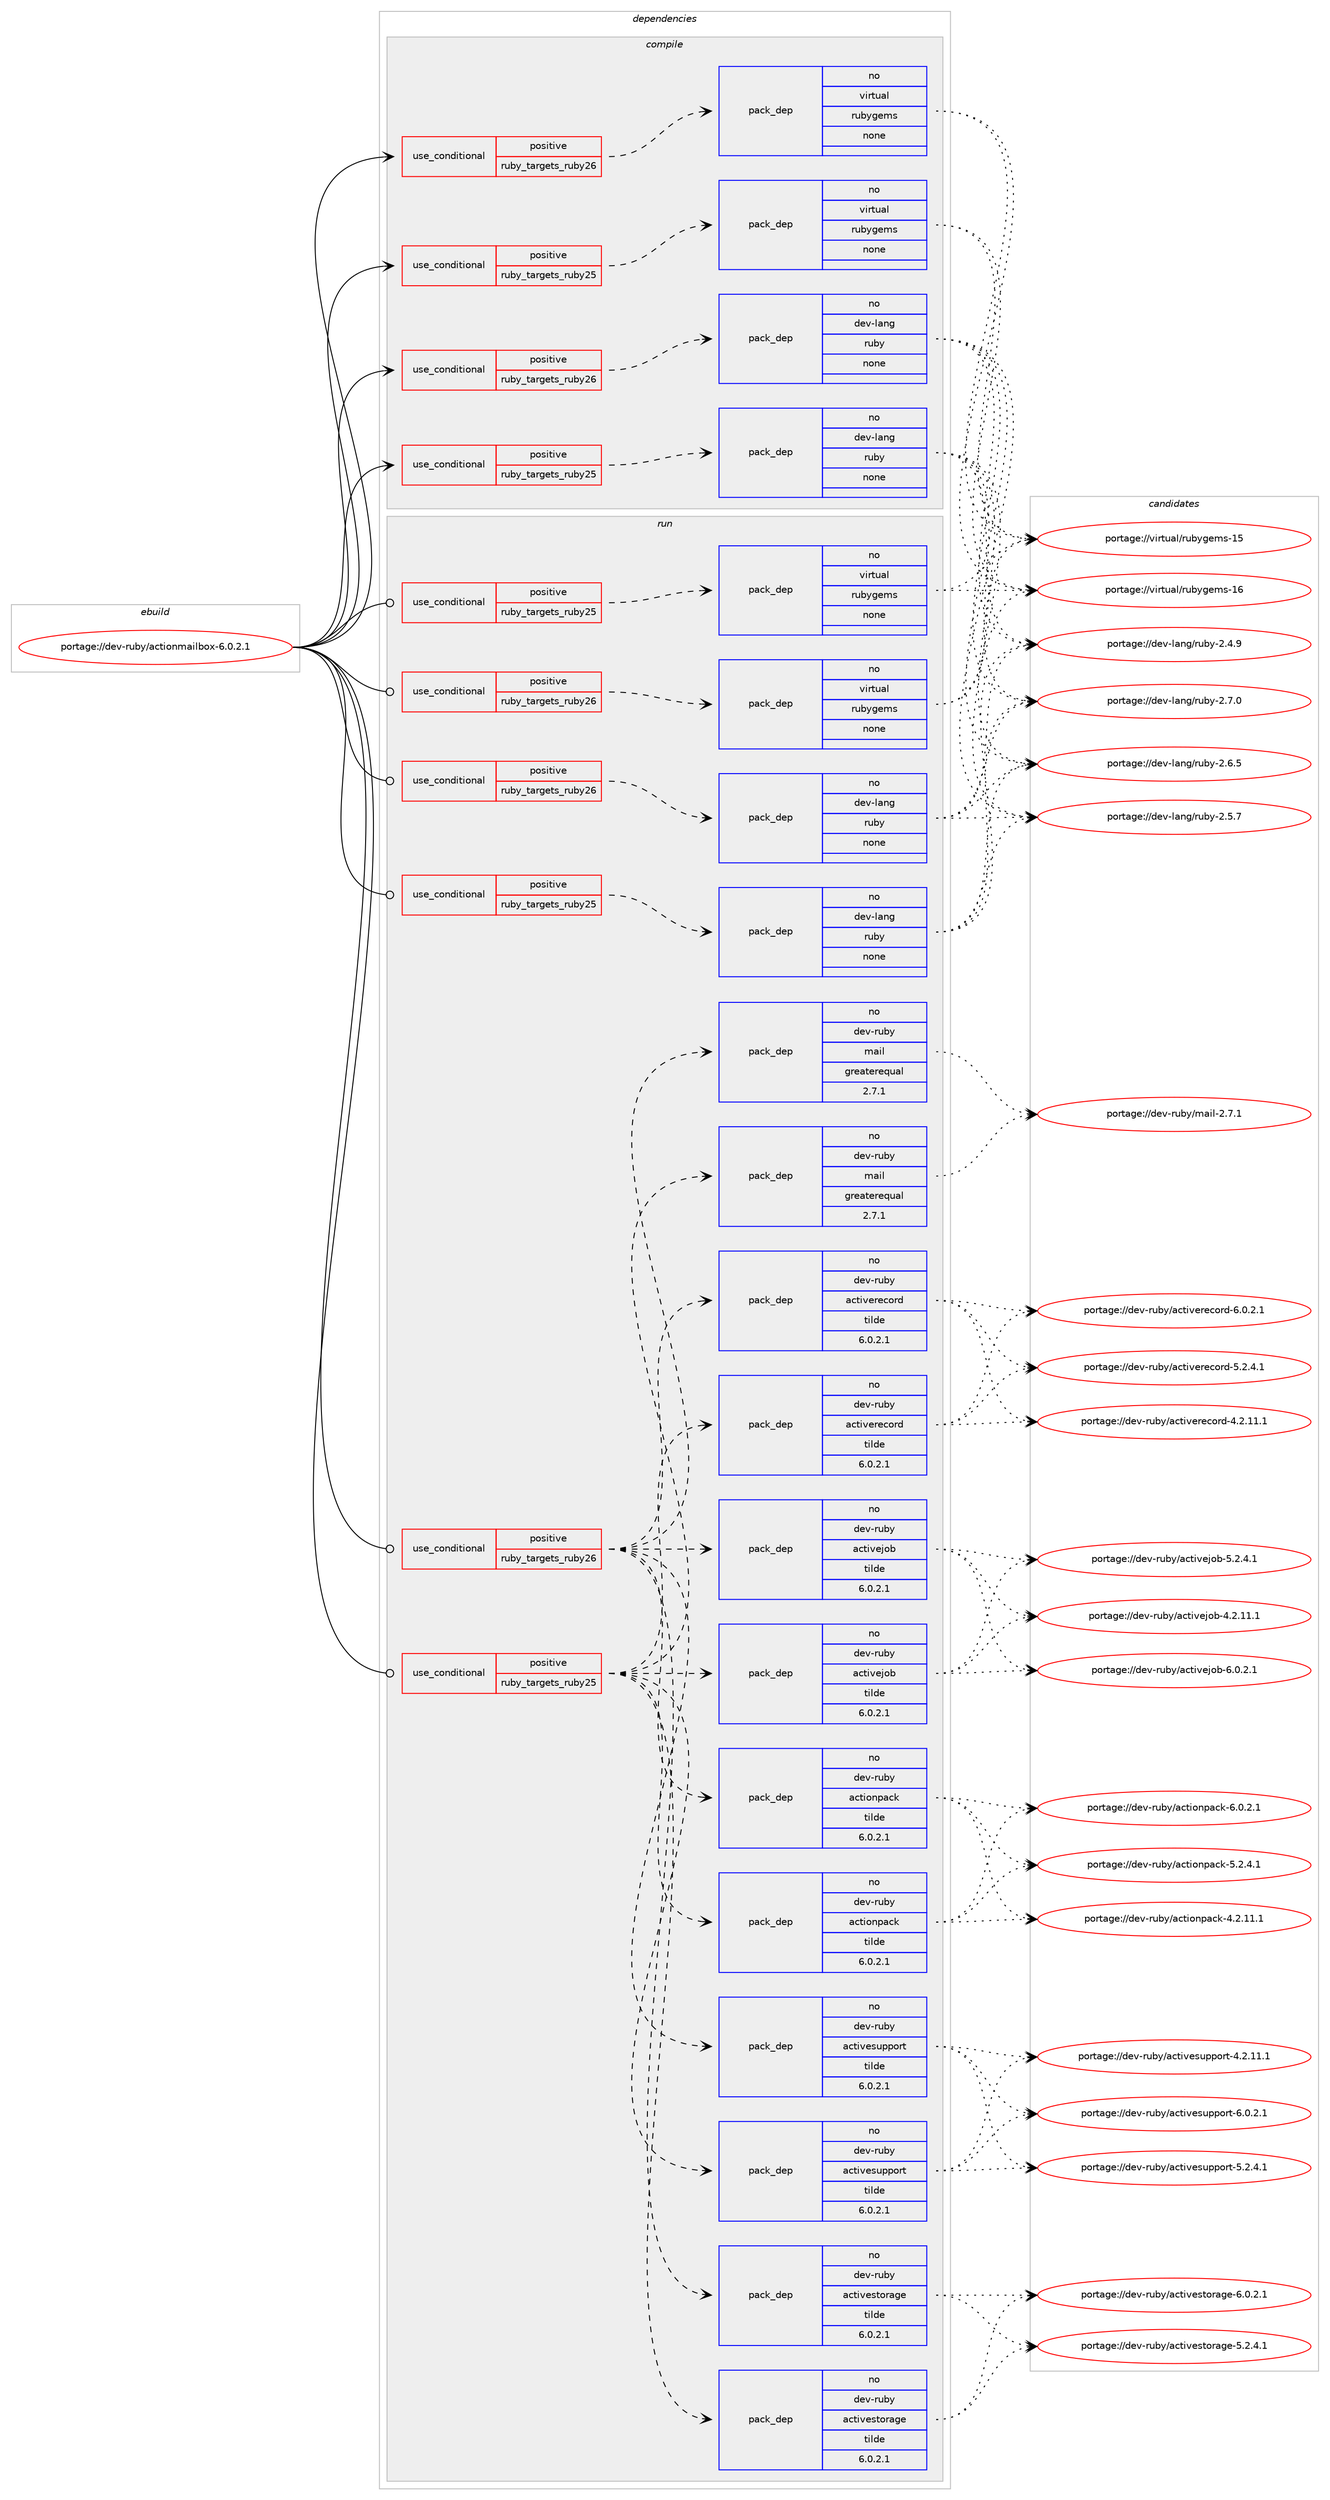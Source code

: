 digraph prolog {

# *************
# Graph options
# *************

newrank=true;
concentrate=true;
compound=true;
graph [rankdir=LR,fontname=Helvetica,fontsize=10,ranksep=1.5];#, ranksep=2.5, nodesep=0.2];
edge  [arrowhead=vee];
node  [fontname=Helvetica,fontsize=10];

# **********
# The ebuild
# **********

subgraph cluster_leftcol {
color=gray;
rank=same;
label=<<i>ebuild</i>>;
id [label="portage://dev-ruby/actionmailbox-6.0.2.1", color=red, width=4, href="../dev-ruby/actionmailbox-6.0.2.1.svg"];
}

# ****************
# The dependencies
# ****************

subgraph cluster_midcol {
color=gray;
label=<<i>dependencies</i>>;
subgraph cluster_compile {
fillcolor="#eeeeee";
style=filled;
label=<<i>compile</i>>;
subgraph cond94965 {
dependency371343 [label=<<TABLE BORDER="0" CELLBORDER="1" CELLSPACING="0" CELLPADDING="4"><TR><TD ROWSPAN="3" CELLPADDING="10">use_conditional</TD></TR><TR><TD>positive</TD></TR><TR><TD>ruby_targets_ruby25</TD></TR></TABLE>>, shape=none, color=red];
subgraph pack271525 {
dependency371344 [label=<<TABLE BORDER="0" CELLBORDER="1" CELLSPACING="0" CELLPADDING="4" WIDTH="220"><TR><TD ROWSPAN="6" CELLPADDING="30">pack_dep</TD></TR><TR><TD WIDTH="110">no</TD></TR><TR><TD>dev-lang</TD></TR><TR><TD>ruby</TD></TR><TR><TD>none</TD></TR><TR><TD></TD></TR></TABLE>>, shape=none, color=blue];
}
dependency371343:e -> dependency371344:w [weight=20,style="dashed",arrowhead="vee"];
}
id:e -> dependency371343:w [weight=20,style="solid",arrowhead="vee"];
subgraph cond94966 {
dependency371345 [label=<<TABLE BORDER="0" CELLBORDER="1" CELLSPACING="0" CELLPADDING="4"><TR><TD ROWSPAN="3" CELLPADDING="10">use_conditional</TD></TR><TR><TD>positive</TD></TR><TR><TD>ruby_targets_ruby25</TD></TR></TABLE>>, shape=none, color=red];
subgraph pack271526 {
dependency371346 [label=<<TABLE BORDER="0" CELLBORDER="1" CELLSPACING="0" CELLPADDING="4" WIDTH="220"><TR><TD ROWSPAN="6" CELLPADDING="30">pack_dep</TD></TR><TR><TD WIDTH="110">no</TD></TR><TR><TD>virtual</TD></TR><TR><TD>rubygems</TD></TR><TR><TD>none</TD></TR><TR><TD></TD></TR></TABLE>>, shape=none, color=blue];
}
dependency371345:e -> dependency371346:w [weight=20,style="dashed",arrowhead="vee"];
}
id:e -> dependency371345:w [weight=20,style="solid",arrowhead="vee"];
subgraph cond94967 {
dependency371347 [label=<<TABLE BORDER="0" CELLBORDER="1" CELLSPACING="0" CELLPADDING="4"><TR><TD ROWSPAN="3" CELLPADDING="10">use_conditional</TD></TR><TR><TD>positive</TD></TR><TR><TD>ruby_targets_ruby26</TD></TR></TABLE>>, shape=none, color=red];
subgraph pack271527 {
dependency371348 [label=<<TABLE BORDER="0" CELLBORDER="1" CELLSPACING="0" CELLPADDING="4" WIDTH="220"><TR><TD ROWSPAN="6" CELLPADDING="30">pack_dep</TD></TR><TR><TD WIDTH="110">no</TD></TR><TR><TD>dev-lang</TD></TR><TR><TD>ruby</TD></TR><TR><TD>none</TD></TR><TR><TD></TD></TR></TABLE>>, shape=none, color=blue];
}
dependency371347:e -> dependency371348:w [weight=20,style="dashed",arrowhead="vee"];
}
id:e -> dependency371347:w [weight=20,style="solid",arrowhead="vee"];
subgraph cond94968 {
dependency371349 [label=<<TABLE BORDER="0" CELLBORDER="1" CELLSPACING="0" CELLPADDING="4"><TR><TD ROWSPAN="3" CELLPADDING="10">use_conditional</TD></TR><TR><TD>positive</TD></TR><TR><TD>ruby_targets_ruby26</TD></TR></TABLE>>, shape=none, color=red];
subgraph pack271528 {
dependency371350 [label=<<TABLE BORDER="0" CELLBORDER="1" CELLSPACING="0" CELLPADDING="4" WIDTH="220"><TR><TD ROWSPAN="6" CELLPADDING="30">pack_dep</TD></TR><TR><TD WIDTH="110">no</TD></TR><TR><TD>virtual</TD></TR><TR><TD>rubygems</TD></TR><TR><TD>none</TD></TR><TR><TD></TD></TR></TABLE>>, shape=none, color=blue];
}
dependency371349:e -> dependency371350:w [weight=20,style="dashed",arrowhead="vee"];
}
id:e -> dependency371349:w [weight=20,style="solid",arrowhead="vee"];
}
subgraph cluster_compileandrun {
fillcolor="#eeeeee";
style=filled;
label=<<i>compile and run</i>>;
}
subgraph cluster_run {
fillcolor="#eeeeee";
style=filled;
label=<<i>run</i>>;
subgraph cond94969 {
dependency371351 [label=<<TABLE BORDER="0" CELLBORDER="1" CELLSPACING="0" CELLPADDING="4"><TR><TD ROWSPAN="3" CELLPADDING="10">use_conditional</TD></TR><TR><TD>positive</TD></TR><TR><TD>ruby_targets_ruby25</TD></TR></TABLE>>, shape=none, color=red];
subgraph pack271529 {
dependency371352 [label=<<TABLE BORDER="0" CELLBORDER="1" CELLSPACING="0" CELLPADDING="4" WIDTH="220"><TR><TD ROWSPAN="6" CELLPADDING="30">pack_dep</TD></TR><TR><TD WIDTH="110">no</TD></TR><TR><TD>dev-lang</TD></TR><TR><TD>ruby</TD></TR><TR><TD>none</TD></TR><TR><TD></TD></TR></TABLE>>, shape=none, color=blue];
}
dependency371351:e -> dependency371352:w [weight=20,style="dashed",arrowhead="vee"];
}
id:e -> dependency371351:w [weight=20,style="solid",arrowhead="odot"];
subgraph cond94970 {
dependency371353 [label=<<TABLE BORDER="0" CELLBORDER="1" CELLSPACING="0" CELLPADDING="4"><TR><TD ROWSPAN="3" CELLPADDING="10">use_conditional</TD></TR><TR><TD>positive</TD></TR><TR><TD>ruby_targets_ruby25</TD></TR></TABLE>>, shape=none, color=red];
subgraph pack271530 {
dependency371354 [label=<<TABLE BORDER="0" CELLBORDER="1" CELLSPACING="0" CELLPADDING="4" WIDTH="220"><TR><TD ROWSPAN="6" CELLPADDING="30">pack_dep</TD></TR><TR><TD WIDTH="110">no</TD></TR><TR><TD>dev-ruby</TD></TR><TR><TD>actionpack</TD></TR><TR><TD>tilde</TD></TR><TR><TD>6.0.2.1</TD></TR></TABLE>>, shape=none, color=blue];
}
dependency371353:e -> dependency371354:w [weight=20,style="dashed",arrowhead="vee"];
subgraph pack271531 {
dependency371355 [label=<<TABLE BORDER="0" CELLBORDER="1" CELLSPACING="0" CELLPADDING="4" WIDTH="220"><TR><TD ROWSPAN="6" CELLPADDING="30">pack_dep</TD></TR><TR><TD WIDTH="110">no</TD></TR><TR><TD>dev-ruby</TD></TR><TR><TD>activejob</TD></TR><TR><TD>tilde</TD></TR><TR><TD>6.0.2.1</TD></TR></TABLE>>, shape=none, color=blue];
}
dependency371353:e -> dependency371355:w [weight=20,style="dashed",arrowhead="vee"];
subgraph pack271532 {
dependency371356 [label=<<TABLE BORDER="0" CELLBORDER="1" CELLSPACING="0" CELLPADDING="4" WIDTH="220"><TR><TD ROWSPAN="6" CELLPADDING="30">pack_dep</TD></TR><TR><TD WIDTH="110">no</TD></TR><TR><TD>dev-ruby</TD></TR><TR><TD>activerecord</TD></TR><TR><TD>tilde</TD></TR><TR><TD>6.0.2.1</TD></TR></TABLE>>, shape=none, color=blue];
}
dependency371353:e -> dependency371356:w [weight=20,style="dashed",arrowhead="vee"];
subgraph pack271533 {
dependency371357 [label=<<TABLE BORDER="0" CELLBORDER="1" CELLSPACING="0" CELLPADDING="4" WIDTH="220"><TR><TD ROWSPAN="6" CELLPADDING="30">pack_dep</TD></TR><TR><TD WIDTH="110">no</TD></TR><TR><TD>dev-ruby</TD></TR><TR><TD>activestorage</TD></TR><TR><TD>tilde</TD></TR><TR><TD>6.0.2.1</TD></TR></TABLE>>, shape=none, color=blue];
}
dependency371353:e -> dependency371357:w [weight=20,style="dashed",arrowhead="vee"];
subgraph pack271534 {
dependency371358 [label=<<TABLE BORDER="0" CELLBORDER="1" CELLSPACING="0" CELLPADDING="4" WIDTH="220"><TR><TD ROWSPAN="6" CELLPADDING="30">pack_dep</TD></TR><TR><TD WIDTH="110">no</TD></TR><TR><TD>dev-ruby</TD></TR><TR><TD>activesupport</TD></TR><TR><TD>tilde</TD></TR><TR><TD>6.0.2.1</TD></TR></TABLE>>, shape=none, color=blue];
}
dependency371353:e -> dependency371358:w [weight=20,style="dashed",arrowhead="vee"];
subgraph pack271535 {
dependency371359 [label=<<TABLE BORDER="0" CELLBORDER="1" CELLSPACING="0" CELLPADDING="4" WIDTH="220"><TR><TD ROWSPAN="6" CELLPADDING="30">pack_dep</TD></TR><TR><TD WIDTH="110">no</TD></TR><TR><TD>dev-ruby</TD></TR><TR><TD>mail</TD></TR><TR><TD>greaterequal</TD></TR><TR><TD>2.7.1</TD></TR></TABLE>>, shape=none, color=blue];
}
dependency371353:e -> dependency371359:w [weight=20,style="dashed",arrowhead="vee"];
}
id:e -> dependency371353:w [weight=20,style="solid",arrowhead="odot"];
subgraph cond94971 {
dependency371360 [label=<<TABLE BORDER="0" CELLBORDER="1" CELLSPACING="0" CELLPADDING="4"><TR><TD ROWSPAN="3" CELLPADDING="10">use_conditional</TD></TR><TR><TD>positive</TD></TR><TR><TD>ruby_targets_ruby25</TD></TR></TABLE>>, shape=none, color=red];
subgraph pack271536 {
dependency371361 [label=<<TABLE BORDER="0" CELLBORDER="1" CELLSPACING="0" CELLPADDING="4" WIDTH="220"><TR><TD ROWSPAN="6" CELLPADDING="30">pack_dep</TD></TR><TR><TD WIDTH="110">no</TD></TR><TR><TD>virtual</TD></TR><TR><TD>rubygems</TD></TR><TR><TD>none</TD></TR><TR><TD></TD></TR></TABLE>>, shape=none, color=blue];
}
dependency371360:e -> dependency371361:w [weight=20,style="dashed",arrowhead="vee"];
}
id:e -> dependency371360:w [weight=20,style="solid",arrowhead="odot"];
subgraph cond94972 {
dependency371362 [label=<<TABLE BORDER="0" CELLBORDER="1" CELLSPACING="0" CELLPADDING="4"><TR><TD ROWSPAN="3" CELLPADDING="10">use_conditional</TD></TR><TR><TD>positive</TD></TR><TR><TD>ruby_targets_ruby26</TD></TR></TABLE>>, shape=none, color=red];
subgraph pack271537 {
dependency371363 [label=<<TABLE BORDER="0" CELLBORDER="1" CELLSPACING="0" CELLPADDING="4" WIDTH="220"><TR><TD ROWSPAN="6" CELLPADDING="30">pack_dep</TD></TR><TR><TD WIDTH="110">no</TD></TR><TR><TD>dev-lang</TD></TR><TR><TD>ruby</TD></TR><TR><TD>none</TD></TR><TR><TD></TD></TR></TABLE>>, shape=none, color=blue];
}
dependency371362:e -> dependency371363:w [weight=20,style="dashed",arrowhead="vee"];
}
id:e -> dependency371362:w [weight=20,style="solid",arrowhead="odot"];
subgraph cond94973 {
dependency371364 [label=<<TABLE BORDER="0" CELLBORDER="1" CELLSPACING="0" CELLPADDING="4"><TR><TD ROWSPAN="3" CELLPADDING="10">use_conditional</TD></TR><TR><TD>positive</TD></TR><TR><TD>ruby_targets_ruby26</TD></TR></TABLE>>, shape=none, color=red];
subgraph pack271538 {
dependency371365 [label=<<TABLE BORDER="0" CELLBORDER="1" CELLSPACING="0" CELLPADDING="4" WIDTH="220"><TR><TD ROWSPAN="6" CELLPADDING="30">pack_dep</TD></TR><TR><TD WIDTH="110">no</TD></TR><TR><TD>dev-ruby</TD></TR><TR><TD>actionpack</TD></TR><TR><TD>tilde</TD></TR><TR><TD>6.0.2.1</TD></TR></TABLE>>, shape=none, color=blue];
}
dependency371364:e -> dependency371365:w [weight=20,style="dashed",arrowhead="vee"];
subgraph pack271539 {
dependency371366 [label=<<TABLE BORDER="0" CELLBORDER="1" CELLSPACING="0" CELLPADDING="4" WIDTH="220"><TR><TD ROWSPAN="6" CELLPADDING="30">pack_dep</TD></TR><TR><TD WIDTH="110">no</TD></TR><TR><TD>dev-ruby</TD></TR><TR><TD>activejob</TD></TR><TR><TD>tilde</TD></TR><TR><TD>6.0.2.1</TD></TR></TABLE>>, shape=none, color=blue];
}
dependency371364:e -> dependency371366:w [weight=20,style="dashed",arrowhead="vee"];
subgraph pack271540 {
dependency371367 [label=<<TABLE BORDER="0" CELLBORDER="1" CELLSPACING="0" CELLPADDING="4" WIDTH="220"><TR><TD ROWSPAN="6" CELLPADDING="30">pack_dep</TD></TR><TR><TD WIDTH="110">no</TD></TR><TR><TD>dev-ruby</TD></TR><TR><TD>activerecord</TD></TR><TR><TD>tilde</TD></TR><TR><TD>6.0.2.1</TD></TR></TABLE>>, shape=none, color=blue];
}
dependency371364:e -> dependency371367:w [weight=20,style="dashed",arrowhead="vee"];
subgraph pack271541 {
dependency371368 [label=<<TABLE BORDER="0" CELLBORDER="1" CELLSPACING="0" CELLPADDING="4" WIDTH="220"><TR><TD ROWSPAN="6" CELLPADDING="30">pack_dep</TD></TR><TR><TD WIDTH="110">no</TD></TR><TR><TD>dev-ruby</TD></TR><TR><TD>activestorage</TD></TR><TR><TD>tilde</TD></TR><TR><TD>6.0.2.1</TD></TR></TABLE>>, shape=none, color=blue];
}
dependency371364:e -> dependency371368:w [weight=20,style="dashed",arrowhead="vee"];
subgraph pack271542 {
dependency371369 [label=<<TABLE BORDER="0" CELLBORDER="1" CELLSPACING="0" CELLPADDING="4" WIDTH="220"><TR><TD ROWSPAN="6" CELLPADDING="30">pack_dep</TD></TR><TR><TD WIDTH="110">no</TD></TR><TR><TD>dev-ruby</TD></TR><TR><TD>activesupport</TD></TR><TR><TD>tilde</TD></TR><TR><TD>6.0.2.1</TD></TR></TABLE>>, shape=none, color=blue];
}
dependency371364:e -> dependency371369:w [weight=20,style="dashed",arrowhead="vee"];
subgraph pack271543 {
dependency371370 [label=<<TABLE BORDER="0" CELLBORDER="1" CELLSPACING="0" CELLPADDING="4" WIDTH="220"><TR><TD ROWSPAN="6" CELLPADDING="30">pack_dep</TD></TR><TR><TD WIDTH="110">no</TD></TR><TR><TD>dev-ruby</TD></TR><TR><TD>mail</TD></TR><TR><TD>greaterequal</TD></TR><TR><TD>2.7.1</TD></TR></TABLE>>, shape=none, color=blue];
}
dependency371364:e -> dependency371370:w [weight=20,style="dashed",arrowhead="vee"];
}
id:e -> dependency371364:w [weight=20,style="solid",arrowhead="odot"];
subgraph cond94974 {
dependency371371 [label=<<TABLE BORDER="0" CELLBORDER="1" CELLSPACING="0" CELLPADDING="4"><TR><TD ROWSPAN="3" CELLPADDING="10">use_conditional</TD></TR><TR><TD>positive</TD></TR><TR><TD>ruby_targets_ruby26</TD></TR></TABLE>>, shape=none, color=red];
subgraph pack271544 {
dependency371372 [label=<<TABLE BORDER="0" CELLBORDER="1" CELLSPACING="0" CELLPADDING="4" WIDTH="220"><TR><TD ROWSPAN="6" CELLPADDING="30">pack_dep</TD></TR><TR><TD WIDTH="110">no</TD></TR><TR><TD>virtual</TD></TR><TR><TD>rubygems</TD></TR><TR><TD>none</TD></TR><TR><TD></TD></TR></TABLE>>, shape=none, color=blue];
}
dependency371371:e -> dependency371372:w [weight=20,style="dashed",arrowhead="vee"];
}
id:e -> dependency371371:w [weight=20,style="solid",arrowhead="odot"];
}
}

# **************
# The candidates
# **************

subgraph cluster_choices {
rank=same;
color=gray;
label=<<i>candidates</i>>;

subgraph choice271525 {
color=black;
nodesep=1;
choice10010111845108971101034711411798121455046554648 [label="portage://dev-lang/ruby-2.7.0", color=red, width=4,href="../dev-lang/ruby-2.7.0.svg"];
choice10010111845108971101034711411798121455046544653 [label="portage://dev-lang/ruby-2.6.5", color=red, width=4,href="../dev-lang/ruby-2.6.5.svg"];
choice10010111845108971101034711411798121455046534655 [label="portage://dev-lang/ruby-2.5.7", color=red, width=4,href="../dev-lang/ruby-2.5.7.svg"];
choice10010111845108971101034711411798121455046524657 [label="portage://dev-lang/ruby-2.4.9", color=red, width=4,href="../dev-lang/ruby-2.4.9.svg"];
dependency371344:e -> choice10010111845108971101034711411798121455046554648:w [style=dotted,weight="100"];
dependency371344:e -> choice10010111845108971101034711411798121455046544653:w [style=dotted,weight="100"];
dependency371344:e -> choice10010111845108971101034711411798121455046534655:w [style=dotted,weight="100"];
dependency371344:e -> choice10010111845108971101034711411798121455046524657:w [style=dotted,weight="100"];
}
subgraph choice271526 {
color=black;
nodesep=1;
choice118105114116117971084711411798121103101109115454954 [label="portage://virtual/rubygems-16", color=red, width=4,href="../virtual/rubygems-16.svg"];
choice118105114116117971084711411798121103101109115454953 [label="portage://virtual/rubygems-15", color=red, width=4,href="../virtual/rubygems-15.svg"];
dependency371346:e -> choice118105114116117971084711411798121103101109115454954:w [style=dotted,weight="100"];
dependency371346:e -> choice118105114116117971084711411798121103101109115454953:w [style=dotted,weight="100"];
}
subgraph choice271527 {
color=black;
nodesep=1;
choice10010111845108971101034711411798121455046554648 [label="portage://dev-lang/ruby-2.7.0", color=red, width=4,href="../dev-lang/ruby-2.7.0.svg"];
choice10010111845108971101034711411798121455046544653 [label="portage://dev-lang/ruby-2.6.5", color=red, width=4,href="../dev-lang/ruby-2.6.5.svg"];
choice10010111845108971101034711411798121455046534655 [label="portage://dev-lang/ruby-2.5.7", color=red, width=4,href="../dev-lang/ruby-2.5.7.svg"];
choice10010111845108971101034711411798121455046524657 [label="portage://dev-lang/ruby-2.4.9", color=red, width=4,href="../dev-lang/ruby-2.4.9.svg"];
dependency371348:e -> choice10010111845108971101034711411798121455046554648:w [style=dotted,weight="100"];
dependency371348:e -> choice10010111845108971101034711411798121455046544653:w [style=dotted,weight="100"];
dependency371348:e -> choice10010111845108971101034711411798121455046534655:w [style=dotted,weight="100"];
dependency371348:e -> choice10010111845108971101034711411798121455046524657:w [style=dotted,weight="100"];
}
subgraph choice271528 {
color=black;
nodesep=1;
choice118105114116117971084711411798121103101109115454954 [label="portage://virtual/rubygems-16", color=red, width=4,href="../virtual/rubygems-16.svg"];
choice118105114116117971084711411798121103101109115454953 [label="portage://virtual/rubygems-15", color=red, width=4,href="../virtual/rubygems-15.svg"];
dependency371350:e -> choice118105114116117971084711411798121103101109115454954:w [style=dotted,weight="100"];
dependency371350:e -> choice118105114116117971084711411798121103101109115454953:w [style=dotted,weight="100"];
}
subgraph choice271529 {
color=black;
nodesep=1;
choice10010111845108971101034711411798121455046554648 [label="portage://dev-lang/ruby-2.7.0", color=red, width=4,href="../dev-lang/ruby-2.7.0.svg"];
choice10010111845108971101034711411798121455046544653 [label="portage://dev-lang/ruby-2.6.5", color=red, width=4,href="../dev-lang/ruby-2.6.5.svg"];
choice10010111845108971101034711411798121455046534655 [label="portage://dev-lang/ruby-2.5.7", color=red, width=4,href="../dev-lang/ruby-2.5.7.svg"];
choice10010111845108971101034711411798121455046524657 [label="portage://dev-lang/ruby-2.4.9", color=red, width=4,href="../dev-lang/ruby-2.4.9.svg"];
dependency371352:e -> choice10010111845108971101034711411798121455046554648:w [style=dotted,weight="100"];
dependency371352:e -> choice10010111845108971101034711411798121455046544653:w [style=dotted,weight="100"];
dependency371352:e -> choice10010111845108971101034711411798121455046534655:w [style=dotted,weight="100"];
dependency371352:e -> choice10010111845108971101034711411798121455046524657:w [style=dotted,weight="100"];
}
subgraph choice271530 {
color=black;
nodesep=1;
choice100101118451141179812147979911610511111011297991074554464846504649 [label="portage://dev-ruby/actionpack-6.0.2.1", color=red, width=4,href="../dev-ruby/actionpack-6.0.2.1.svg"];
choice100101118451141179812147979911610511111011297991074553465046524649 [label="portage://dev-ruby/actionpack-5.2.4.1", color=red, width=4,href="../dev-ruby/actionpack-5.2.4.1.svg"];
choice10010111845114117981214797991161051111101129799107455246504649494649 [label="portage://dev-ruby/actionpack-4.2.11.1", color=red, width=4,href="../dev-ruby/actionpack-4.2.11.1.svg"];
dependency371354:e -> choice100101118451141179812147979911610511111011297991074554464846504649:w [style=dotted,weight="100"];
dependency371354:e -> choice100101118451141179812147979911610511111011297991074553465046524649:w [style=dotted,weight="100"];
dependency371354:e -> choice10010111845114117981214797991161051111101129799107455246504649494649:w [style=dotted,weight="100"];
}
subgraph choice271531 {
color=black;
nodesep=1;
choice1001011184511411798121479799116105118101106111984554464846504649 [label="portage://dev-ruby/activejob-6.0.2.1", color=red, width=4,href="../dev-ruby/activejob-6.0.2.1.svg"];
choice1001011184511411798121479799116105118101106111984553465046524649 [label="portage://dev-ruby/activejob-5.2.4.1", color=red, width=4,href="../dev-ruby/activejob-5.2.4.1.svg"];
choice100101118451141179812147979911610511810110611198455246504649494649 [label="portage://dev-ruby/activejob-4.2.11.1", color=red, width=4,href="../dev-ruby/activejob-4.2.11.1.svg"];
dependency371355:e -> choice1001011184511411798121479799116105118101106111984554464846504649:w [style=dotted,weight="100"];
dependency371355:e -> choice1001011184511411798121479799116105118101106111984553465046524649:w [style=dotted,weight="100"];
dependency371355:e -> choice100101118451141179812147979911610511810110611198455246504649494649:w [style=dotted,weight="100"];
}
subgraph choice271532 {
color=black;
nodesep=1;
choice1001011184511411798121479799116105118101114101991111141004554464846504649 [label="portage://dev-ruby/activerecord-6.0.2.1", color=red, width=4,href="../dev-ruby/activerecord-6.0.2.1.svg"];
choice1001011184511411798121479799116105118101114101991111141004553465046524649 [label="portage://dev-ruby/activerecord-5.2.4.1", color=red, width=4,href="../dev-ruby/activerecord-5.2.4.1.svg"];
choice100101118451141179812147979911610511810111410199111114100455246504649494649 [label="portage://dev-ruby/activerecord-4.2.11.1", color=red, width=4,href="../dev-ruby/activerecord-4.2.11.1.svg"];
dependency371356:e -> choice1001011184511411798121479799116105118101114101991111141004554464846504649:w [style=dotted,weight="100"];
dependency371356:e -> choice1001011184511411798121479799116105118101114101991111141004553465046524649:w [style=dotted,weight="100"];
dependency371356:e -> choice100101118451141179812147979911610511810111410199111114100455246504649494649:w [style=dotted,weight="100"];
}
subgraph choice271533 {
color=black;
nodesep=1;
choice1001011184511411798121479799116105118101115116111114971031014554464846504649 [label="portage://dev-ruby/activestorage-6.0.2.1", color=red, width=4,href="../dev-ruby/activestorage-6.0.2.1.svg"];
choice1001011184511411798121479799116105118101115116111114971031014553465046524649 [label="portage://dev-ruby/activestorage-5.2.4.1", color=red, width=4,href="../dev-ruby/activestorage-5.2.4.1.svg"];
dependency371357:e -> choice1001011184511411798121479799116105118101115116111114971031014554464846504649:w [style=dotted,weight="100"];
dependency371357:e -> choice1001011184511411798121479799116105118101115116111114971031014553465046524649:w [style=dotted,weight="100"];
}
subgraph choice271534 {
color=black;
nodesep=1;
choice10010111845114117981214797991161051181011151171121121111141164554464846504649 [label="portage://dev-ruby/activesupport-6.0.2.1", color=red, width=4,href="../dev-ruby/activesupport-6.0.2.1.svg"];
choice10010111845114117981214797991161051181011151171121121111141164553465046524649 [label="portage://dev-ruby/activesupport-5.2.4.1", color=red, width=4,href="../dev-ruby/activesupport-5.2.4.1.svg"];
choice1001011184511411798121479799116105118101115117112112111114116455246504649494649 [label="portage://dev-ruby/activesupport-4.2.11.1", color=red, width=4,href="../dev-ruby/activesupport-4.2.11.1.svg"];
dependency371358:e -> choice10010111845114117981214797991161051181011151171121121111141164554464846504649:w [style=dotted,weight="100"];
dependency371358:e -> choice10010111845114117981214797991161051181011151171121121111141164553465046524649:w [style=dotted,weight="100"];
dependency371358:e -> choice1001011184511411798121479799116105118101115117112112111114116455246504649494649:w [style=dotted,weight="100"];
}
subgraph choice271535 {
color=black;
nodesep=1;
choice10010111845114117981214710997105108455046554649 [label="portage://dev-ruby/mail-2.7.1", color=red, width=4,href="../dev-ruby/mail-2.7.1.svg"];
dependency371359:e -> choice10010111845114117981214710997105108455046554649:w [style=dotted,weight="100"];
}
subgraph choice271536 {
color=black;
nodesep=1;
choice118105114116117971084711411798121103101109115454954 [label="portage://virtual/rubygems-16", color=red, width=4,href="../virtual/rubygems-16.svg"];
choice118105114116117971084711411798121103101109115454953 [label="portage://virtual/rubygems-15", color=red, width=4,href="../virtual/rubygems-15.svg"];
dependency371361:e -> choice118105114116117971084711411798121103101109115454954:w [style=dotted,weight="100"];
dependency371361:e -> choice118105114116117971084711411798121103101109115454953:w [style=dotted,weight="100"];
}
subgraph choice271537 {
color=black;
nodesep=1;
choice10010111845108971101034711411798121455046554648 [label="portage://dev-lang/ruby-2.7.0", color=red, width=4,href="../dev-lang/ruby-2.7.0.svg"];
choice10010111845108971101034711411798121455046544653 [label="portage://dev-lang/ruby-2.6.5", color=red, width=4,href="../dev-lang/ruby-2.6.5.svg"];
choice10010111845108971101034711411798121455046534655 [label="portage://dev-lang/ruby-2.5.7", color=red, width=4,href="../dev-lang/ruby-2.5.7.svg"];
choice10010111845108971101034711411798121455046524657 [label="portage://dev-lang/ruby-2.4.9", color=red, width=4,href="../dev-lang/ruby-2.4.9.svg"];
dependency371363:e -> choice10010111845108971101034711411798121455046554648:w [style=dotted,weight="100"];
dependency371363:e -> choice10010111845108971101034711411798121455046544653:w [style=dotted,weight="100"];
dependency371363:e -> choice10010111845108971101034711411798121455046534655:w [style=dotted,weight="100"];
dependency371363:e -> choice10010111845108971101034711411798121455046524657:w [style=dotted,weight="100"];
}
subgraph choice271538 {
color=black;
nodesep=1;
choice100101118451141179812147979911610511111011297991074554464846504649 [label="portage://dev-ruby/actionpack-6.0.2.1", color=red, width=4,href="../dev-ruby/actionpack-6.0.2.1.svg"];
choice100101118451141179812147979911610511111011297991074553465046524649 [label="portage://dev-ruby/actionpack-5.2.4.1", color=red, width=4,href="../dev-ruby/actionpack-5.2.4.1.svg"];
choice10010111845114117981214797991161051111101129799107455246504649494649 [label="portage://dev-ruby/actionpack-4.2.11.1", color=red, width=4,href="../dev-ruby/actionpack-4.2.11.1.svg"];
dependency371365:e -> choice100101118451141179812147979911610511111011297991074554464846504649:w [style=dotted,weight="100"];
dependency371365:e -> choice100101118451141179812147979911610511111011297991074553465046524649:w [style=dotted,weight="100"];
dependency371365:e -> choice10010111845114117981214797991161051111101129799107455246504649494649:w [style=dotted,weight="100"];
}
subgraph choice271539 {
color=black;
nodesep=1;
choice1001011184511411798121479799116105118101106111984554464846504649 [label="portage://dev-ruby/activejob-6.0.2.1", color=red, width=4,href="../dev-ruby/activejob-6.0.2.1.svg"];
choice1001011184511411798121479799116105118101106111984553465046524649 [label="portage://dev-ruby/activejob-5.2.4.1", color=red, width=4,href="../dev-ruby/activejob-5.2.4.1.svg"];
choice100101118451141179812147979911610511810110611198455246504649494649 [label="portage://dev-ruby/activejob-4.2.11.1", color=red, width=4,href="../dev-ruby/activejob-4.2.11.1.svg"];
dependency371366:e -> choice1001011184511411798121479799116105118101106111984554464846504649:w [style=dotted,weight="100"];
dependency371366:e -> choice1001011184511411798121479799116105118101106111984553465046524649:w [style=dotted,weight="100"];
dependency371366:e -> choice100101118451141179812147979911610511810110611198455246504649494649:w [style=dotted,weight="100"];
}
subgraph choice271540 {
color=black;
nodesep=1;
choice1001011184511411798121479799116105118101114101991111141004554464846504649 [label="portage://dev-ruby/activerecord-6.0.2.1", color=red, width=4,href="../dev-ruby/activerecord-6.0.2.1.svg"];
choice1001011184511411798121479799116105118101114101991111141004553465046524649 [label="portage://dev-ruby/activerecord-5.2.4.1", color=red, width=4,href="../dev-ruby/activerecord-5.2.4.1.svg"];
choice100101118451141179812147979911610511810111410199111114100455246504649494649 [label="portage://dev-ruby/activerecord-4.2.11.1", color=red, width=4,href="../dev-ruby/activerecord-4.2.11.1.svg"];
dependency371367:e -> choice1001011184511411798121479799116105118101114101991111141004554464846504649:w [style=dotted,weight="100"];
dependency371367:e -> choice1001011184511411798121479799116105118101114101991111141004553465046524649:w [style=dotted,weight="100"];
dependency371367:e -> choice100101118451141179812147979911610511810111410199111114100455246504649494649:w [style=dotted,weight="100"];
}
subgraph choice271541 {
color=black;
nodesep=1;
choice1001011184511411798121479799116105118101115116111114971031014554464846504649 [label="portage://dev-ruby/activestorage-6.0.2.1", color=red, width=4,href="../dev-ruby/activestorage-6.0.2.1.svg"];
choice1001011184511411798121479799116105118101115116111114971031014553465046524649 [label="portage://dev-ruby/activestorage-5.2.4.1", color=red, width=4,href="../dev-ruby/activestorage-5.2.4.1.svg"];
dependency371368:e -> choice1001011184511411798121479799116105118101115116111114971031014554464846504649:w [style=dotted,weight="100"];
dependency371368:e -> choice1001011184511411798121479799116105118101115116111114971031014553465046524649:w [style=dotted,weight="100"];
}
subgraph choice271542 {
color=black;
nodesep=1;
choice10010111845114117981214797991161051181011151171121121111141164554464846504649 [label="portage://dev-ruby/activesupport-6.0.2.1", color=red, width=4,href="../dev-ruby/activesupport-6.0.2.1.svg"];
choice10010111845114117981214797991161051181011151171121121111141164553465046524649 [label="portage://dev-ruby/activesupport-5.2.4.1", color=red, width=4,href="../dev-ruby/activesupport-5.2.4.1.svg"];
choice1001011184511411798121479799116105118101115117112112111114116455246504649494649 [label="portage://dev-ruby/activesupport-4.2.11.1", color=red, width=4,href="../dev-ruby/activesupport-4.2.11.1.svg"];
dependency371369:e -> choice10010111845114117981214797991161051181011151171121121111141164554464846504649:w [style=dotted,weight="100"];
dependency371369:e -> choice10010111845114117981214797991161051181011151171121121111141164553465046524649:w [style=dotted,weight="100"];
dependency371369:e -> choice1001011184511411798121479799116105118101115117112112111114116455246504649494649:w [style=dotted,weight="100"];
}
subgraph choice271543 {
color=black;
nodesep=1;
choice10010111845114117981214710997105108455046554649 [label="portage://dev-ruby/mail-2.7.1", color=red, width=4,href="../dev-ruby/mail-2.7.1.svg"];
dependency371370:e -> choice10010111845114117981214710997105108455046554649:w [style=dotted,weight="100"];
}
subgraph choice271544 {
color=black;
nodesep=1;
choice118105114116117971084711411798121103101109115454954 [label="portage://virtual/rubygems-16", color=red, width=4,href="../virtual/rubygems-16.svg"];
choice118105114116117971084711411798121103101109115454953 [label="portage://virtual/rubygems-15", color=red, width=4,href="../virtual/rubygems-15.svg"];
dependency371372:e -> choice118105114116117971084711411798121103101109115454954:w [style=dotted,weight="100"];
dependency371372:e -> choice118105114116117971084711411798121103101109115454953:w [style=dotted,weight="100"];
}
}

}
